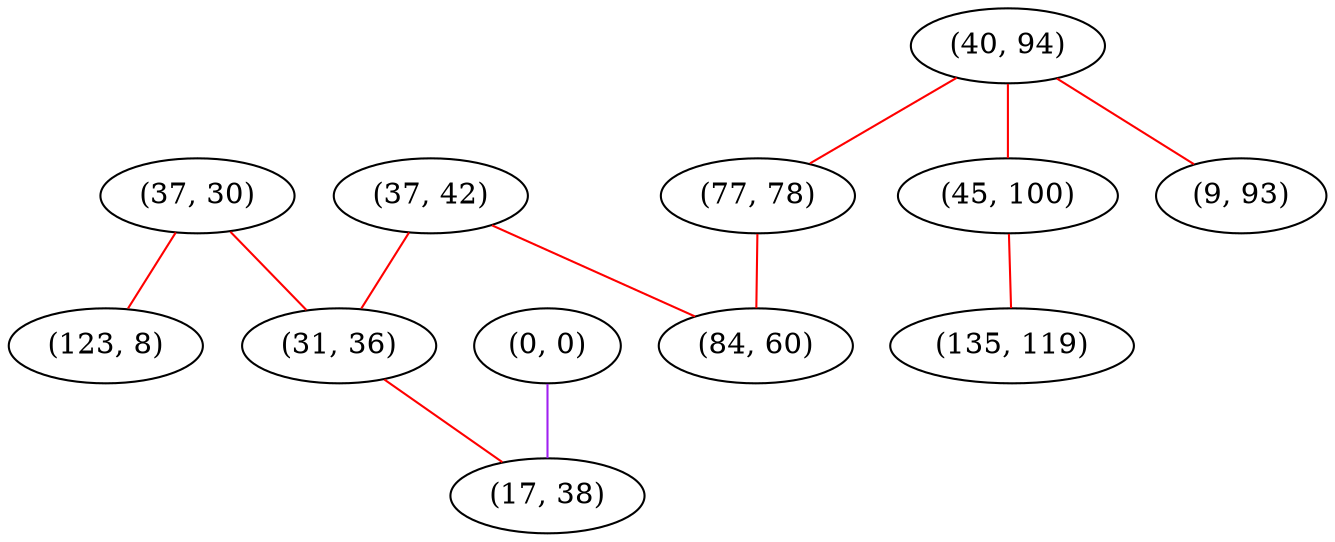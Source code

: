 graph "" {
"(37, 30)";
"(0, 0)";
"(37, 42)";
"(40, 94)";
"(77, 78)";
"(45, 100)";
"(31, 36)";
"(9, 93)";
"(84, 60)";
"(123, 8)";
"(17, 38)";
"(135, 119)";
"(37, 30)" -- "(31, 36)"  [color=red, key=0, weight=1];
"(37, 30)" -- "(123, 8)"  [color=red, key=0, weight=1];
"(0, 0)" -- "(17, 38)"  [color=purple, key=0, weight=4];
"(37, 42)" -- "(31, 36)"  [color=red, key=0, weight=1];
"(37, 42)" -- "(84, 60)"  [color=red, key=0, weight=1];
"(40, 94)" -- "(77, 78)"  [color=red, key=0, weight=1];
"(40, 94)" -- "(9, 93)"  [color=red, key=0, weight=1];
"(40, 94)" -- "(45, 100)"  [color=red, key=0, weight=1];
"(77, 78)" -- "(84, 60)"  [color=red, key=0, weight=1];
"(45, 100)" -- "(135, 119)"  [color=red, key=0, weight=1];
"(31, 36)" -- "(17, 38)"  [color=red, key=0, weight=1];
}
